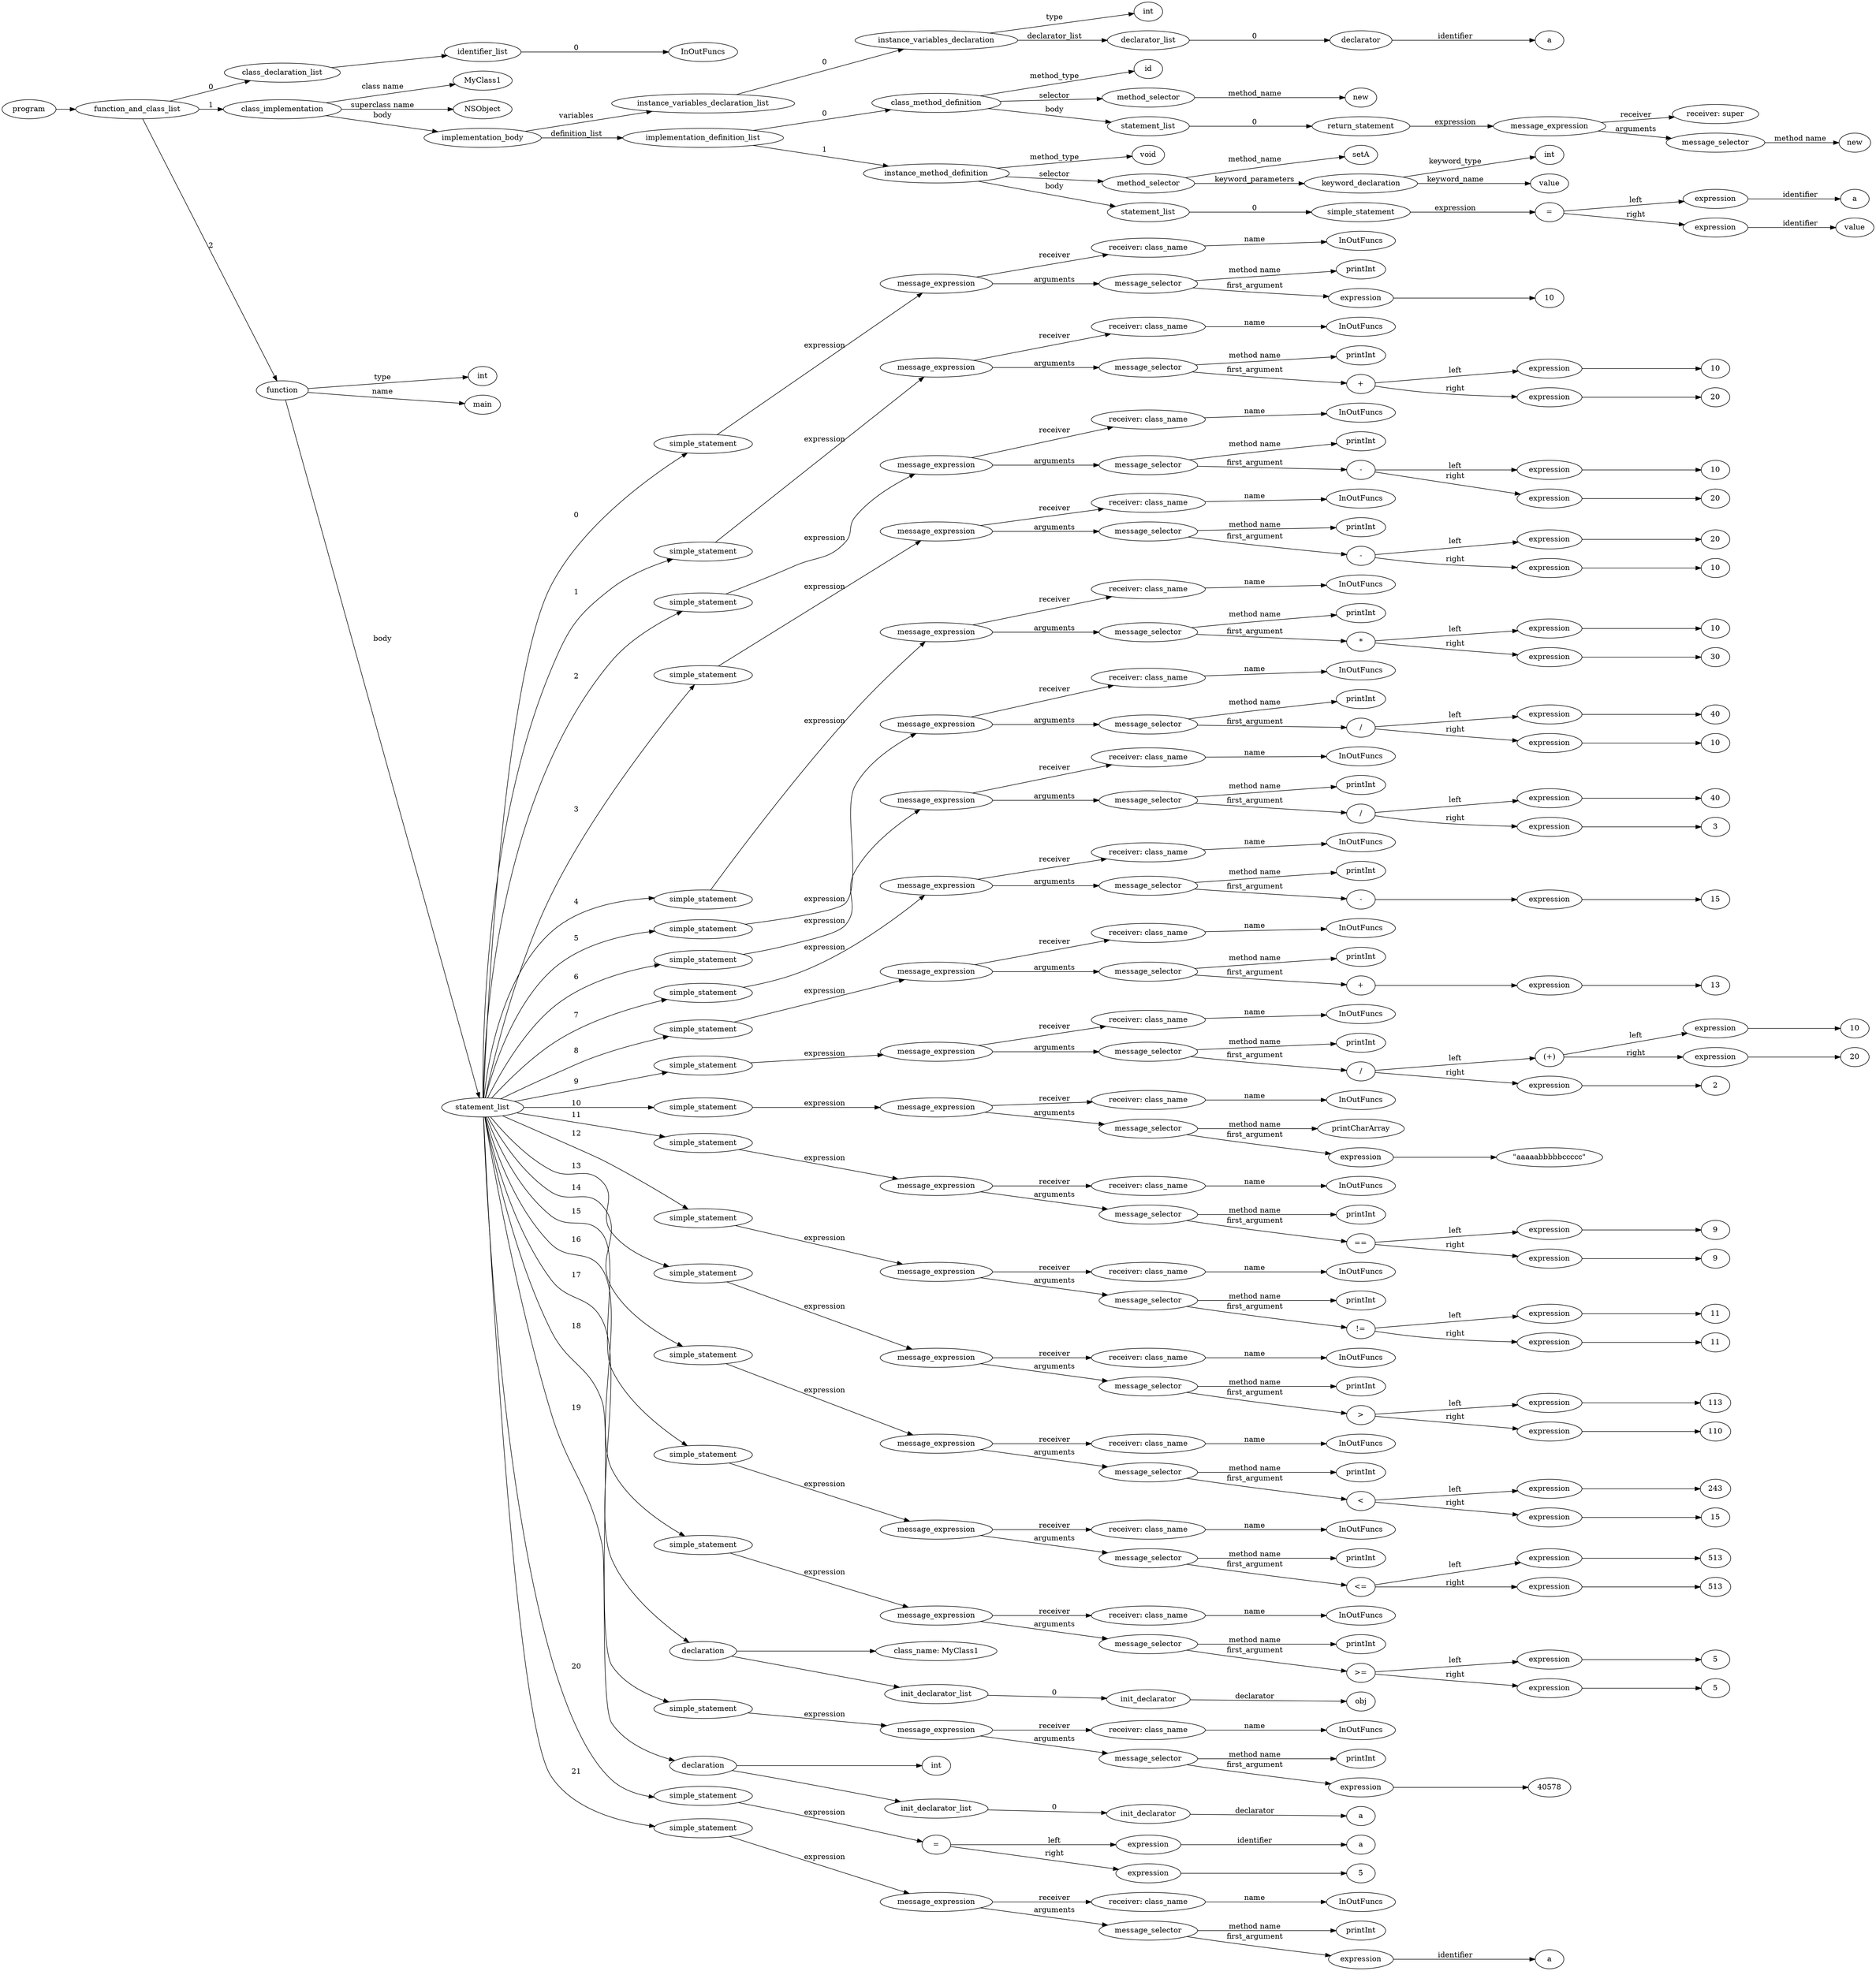 digraph ObjectiveC { rankdir="LR";
202[label="program"];
202->2;
2[label="function_and_class_list"];
2->1[label="0"];
1[label="class_declaration_list"];
1->0;
0[label="identifier_list"];
0.0 [label="InOutFuncs"];
0->0.0 [label="0"];
2->28[label="1"];
28[label="class_implementation"];
28.1 [label="MyClass1"];
28->28.1 [label="class name"];
28.2 [label="NSObject"];
28->28.2 [label="superclass name"];
28->27[label="body"];
27[label="implementation_body"];
27->7[label="variables"];
7[label="instance_variables_declaration_list"];
7->6[label="0"];
6[label="instance_variables_declaration"];
6->3[label="type"];
3[label="int"];
6->5[label="declarator_list"];
5[label="declarator_list"];
5->4[label="0"];
4[label="declarator"];
4.1 [label="a"];
4->4.1[label="identifier"];
27->16[label="definition_list"];
16[label="implementation_definition_list"];
16->15[label="0"];
15[label="class_method_definition"];
15->8[label="method_type"];
8[label="id"];
15->9[label="selector"];
9[label="method_selector"];
9->9.1 [label="method_name"];
9.1 [label="new"];
15->14[label="body"];
14[label="statement_list"];
14->13[label="0"];
13[label="return_statement"];
13->12[label="expression"];
12[label="expression"];
12[label="message_expression"];
12->10[label="receiver"];
10[label="receiver: super"];
12->11[label="arguments"];
11[label="message_selector"];
11.1 [label="new"];
11->11.1 [label="method name"]; 
16->26[label="1"];
26[label="instance_method_definition"];
26->25[label="method_type"];
25[label="void"];
26->19[label="selector"];
19[label="method_selector"];
19->19.1 [label="method_name"];
19.1 [label="setA"];
19->18[label="keyword_parameters"];
18[label="keyword_declaration"];
18->17[label="keyword_type"];
17[label="int"];
18->18.2 [label="keyword_name"];
18.2 [label="value"];
26->24[label="body"];
24[label="statement_list"];
24->23[label="0"];
23[label="simple_statement"];
23->22[label="expression"];
22[label="expression"];
22[label="="];
22->20[label="left"];
20[label="expression"];
20->20.1 [label="identifier"];20.1[label="a"];
22->21[label="right"];
21[label="expression"];
21->21.1 [label="identifier"];21.1[label="value"];
2->201[label="2"];
201[label="function"];
201->29[label="type"];
29[label="int"];
201->201.1 [label="name"];
201.1 [label="main"];
201->36[label="body"];
36[label="statement_list"];
36->35[label="0"];
35[label="simple_statement"];
35->34[label="expression"];
34[label="expression"];
34[label="message_expression"];
34->30[label="receiver"];
30[label="receiver: class_name"];
30.1 [label="InOutFuncs"];
30->30.1 [label="name"];
34->33[label="arguments"];
33[label="message_selector"];
33.1 [label="printInt"];
33->33.1 [label="method name"]; 
33->32[label="first_argument"];
32[label="expression"];
32->31;
31[label="10"];
36->45[label="1"];
45[label="simple_statement"];
45->44[label="expression"];
44[label="expression"];
44[label="message_expression"];
44->37[label="receiver"];
37[label="receiver: class_name"];
37.1 [label="InOutFuncs"];
37->37.1 [label="name"];
44->43[label="arguments"];
43[label="message_selector"];
43.1 [label="printInt"];
43->43.1 [label="method name"]; 
43->42[label="first_argument"];
42[label="expression"];
42[label="+"];
42->39[label="left"];
39[label="expression"];
39->38;
38[label="10"];
42->41[label="right"];
41[label="expression"];
41->40;
40[label="20"];
36->54[label="2"];
54[label="simple_statement"];
54->53[label="expression"];
53[label="expression"];
53[label="message_expression"];
53->46[label="receiver"];
46[label="receiver: class_name"];
46.1 [label="InOutFuncs"];
46->46.1 [label="name"];
53->52[label="arguments"];
52[label="message_selector"];
52.1 [label="printInt"];
52->52.1 [label="method name"]; 
52->51[label="first_argument"];
51[label="expression"];
51[label="-"];
51->48[label="left"];
48[label="expression"];
48->47;
47[label="10"];
51->50[label="right"];
50[label="expression"];
50->49;
49[label="20"];
36->63[label="3"];
63[label="simple_statement"];
63->62[label="expression"];
62[label="expression"];
62[label="message_expression"];
62->55[label="receiver"];
55[label="receiver: class_name"];
55.1 [label="InOutFuncs"];
55->55.1 [label="name"];
62->61[label="arguments"];
61[label="message_selector"];
61.1 [label="printInt"];
61->61.1 [label="method name"]; 
61->60[label="first_argument"];
60[label="expression"];
60[label="-"];
60->57[label="left"];
57[label="expression"];
57->56;
56[label="20"];
60->59[label="right"];
59[label="expression"];
59->58;
58[label="10"];
36->72[label="4"];
72[label="simple_statement"];
72->71[label="expression"];
71[label="expression"];
71[label="message_expression"];
71->64[label="receiver"];
64[label="receiver: class_name"];
64.1 [label="InOutFuncs"];
64->64.1 [label="name"];
71->70[label="arguments"];
70[label="message_selector"];
70.1 [label="printInt"];
70->70.1 [label="method name"]; 
70->69[label="first_argument"];
69[label="expression"];
69[label="*"];
69->66[label="left"];
66[label="expression"];
66->65;
65[label="10"];
69->68[label="right"];
68[label="expression"];
68->67;
67[label="30"];
36->81[label="5"];
81[label="simple_statement"];
81->80[label="expression"];
80[label="expression"];
80[label="message_expression"];
80->73[label="receiver"];
73[label="receiver: class_name"];
73.1 [label="InOutFuncs"];
73->73.1 [label="name"];
80->79[label="arguments"];
79[label="message_selector"];
79.1 [label="printInt"];
79->79.1 [label="method name"]; 
79->78[label="first_argument"];
78[label="expression"];
78[label="/"];
78->75[label="left"];
75[label="expression"];
75->74;
74[label="40"];
78->77[label="right"];
77[label="expression"];
77->76;
76[label="10"];
36->90[label="6"];
90[label="simple_statement"];
90->89[label="expression"];
89[label="expression"];
89[label="message_expression"];
89->82[label="receiver"];
82[label="receiver: class_name"];
82.1 [label="InOutFuncs"];
82->82.1 [label="name"];
89->88[label="arguments"];
88[label="message_selector"];
88.1 [label="printInt"];
88->88.1 [label="method name"]; 
88->87[label="first_argument"];
87[label="expression"];
87[label="/"];
87->84[label="left"];
84[label="expression"];
84->83;
83[label="40"];
87->86[label="right"];
86[label="expression"];
86->85;
85[label="3"];
36->97[label="7"];
97[label="simple_statement"];
97->96[label="expression"];
96[label="expression"];
96[label="message_expression"];
96->91[label="receiver"];
91[label="receiver: class_name"];
91.1 [label="InOutFuncs"];
91->91.1 [label="name"];
96->95[label="arguments"];
95[label="message_selector"];
95.1 [label="printInt"];
95->95.1 [label="method name"]; 
95->94[label="first_argument"];
94[label="expression"];
94[label="-"];
94->93;
93[label="expression"];
93->92;
92[label="15"];
36->104[label="8"];
104[label="simple_statement"];
104->103[label="expression"];
103[label="expression"];
103[label="message_expression"];
103->98[label="receiver"];
98[label="receiver: class_name"];
98.1 [label="InOutFuncs"];
98->98.1 [label="name"];
103->102[label="arguments"];
102[label="message_selector"];
102.1 [label="printInt"];
102->102.1 [label="method name"]; 
102->101[label="first_argument"];
101[label="expression"];
101[label="+"];
101->100;
100[label="expression"];
100->99;
99[label="13"];
36->116[label="9"];
116[label="simple_statement"];
116->115[label="expression"];
115[label="expression"];
115[label="message_expression"];
115->105[label="receiver"];
105[label="receiver: class_name"];
105.1 [label="InOutFuncs"];
105->105.1 [label="name"];
115->114[label="arguments"];
114[label="message_selector"];
114.1 [label="printInt"];
114->114.1 [label="method name"]; 
114->113[label="first_argument"];
113[label="expression"];
113[label="/"];
113->110[label="left"];
110[label="(expression)"];
110[label="(+)"];
110->107[label="left"];
107[label="expression"];
107->106;
106[label="10"];
110->109[label="right"];
109[label="expression"];
109->108;
108[label="20"];
113->112[label="right"];
112[label="expression"];
112->111;
111[label="2"];
36->122[label="10"];
122[label="simple_statement"];
122->121[label="expression"];
121[label="expression"];
121[label="message_expression"];
121->117[label="receiver"];
117[label="receiver: class_name"];
117.1 [label="InOutFuncs"];
117->117.1 [label="name"];
121->120[label="arguments"];
120[label="message_selector"];
120.1 [label="printCharArray"];
120->120.1 [label="method name"]; 
120->119[label="first_argument"];
119[label="expression"];
119->118;
118[label=<"aaaaabbbbbccccc">];
36->131[label="11"];
131[label="simple_statement"];
131->130[label="expression"];
130[label="expression"];
130[label="message_expression"];
130->123[label="receiver"];
123[label="receiver: class_name"];
123.1 [label="InOutFuncs"];
123->123.1 [label="name"];
130->129[label="arguments"];
129[label="message_selector"];
129.1 [label="printInt"];
129->129.1 [label="method name"]; 
129->128[label="first_argument"];
128[label="expression"];
128[label="=="];
128->125[label="left"];
125[label="expression"];
125->124;
124[label="9"];
128->127[label="right"];
127[label="expression"];
127->126;
126[label="9"];
36->140[label="12"];
140[label="simple_statement"];
140->139[label="expression"];
139[label="expression"];
139[label="message_expression"];
139->132[label="receiver"];
132[label="receiver: class_name"];
132.1 [label="InOutFuncs"];
132->132.1 [label="name"];
139->138[label="arguments"];
138[label="message_selector"];
138.1 [label="printInt"];
138->138.1 [label="method name"]; 
138->137[label="first_argument"];
137[label="expression"];
137[label="!="];
137->134[label="left"];
134[label="expression"];
134->133;
133[label="11"];
137->136[label="right"];
136[label="expression"];
136->135;
135[label="11"];
36->149[label="13"];
149[label="simple_statement"];
149->148[label="expression"];
148[label="expression"];
148[label="message_expression"];
148->141[label="receiver"];
141[label="receiver: class_name"];
141.1 [label="InOutFuncs"];
141->141.1 [label="name"];
148->147[label="arguments"];
147[label="message_selector"];
147.1 [label="printInt"];
147->147.1 [label="method name"]; 
147->146[label="first_argument"];
146[label="expression"];
146[label=">"];
146->143[label="left"];
143[label="expression"];
143->142;
142[label="113"];
146->145[label="right"];
145[label="expression"];
145->144;
144[label="110"];
36->158[label="14"];
158[label="simple_statement"];
158->157[label="expression"];
157[label="expression"];
157[label="message_expression"];
157->150[label="receiver"];
150[label="receiver: class_name"];
150.1 [label="InOutFuncs"];
150->150.1 [label="name"];
157->156[label="arguments"];
156[label="message_selector"];
156.1 [label="printInt"];
156->156.1 [label="method name"]; 
156->155[label="first_argument"];
155[label="expression"];
155[label="<"];
155->152[label="left"];
152[label="expression"];
152->151;
151[label="243"];
155->154[label="right"];
154[label="expression"];
154->153;
153[label="15"];
36->167[label="15"];
167[label="simple_statement"];
167->166[label="expression"];
166[label="expression"];
166[label="message_expression"];
166->159[label="receiver"];
159[label="receiver: class_name"];
159.1 [label="InOutFuncs"];
159->159.1 [label="name"];
166->165[label="arguments"];
165[label="message_selector"];
165.1 [label="printInt"];
165->165.1 [label="method name"]; 
165->164[label="first_argument"];
164[label="expression"];
164[label="<="];
164->161[label="left"];
161[label="expression"];
161->160;
160[label="513"];
164->163[label="right"];
163[label="expression"];
163->162;
162[label="513"];
36->176[label="16"];
176[label="simple_statement"];
176->175[label="expression"];
175[label="expression"];
175[label="message_expression"];
175->168[label="receiver"];
168[label="receiver: class_name"];
168.1 [label="InOutFuncs"];
168->168.1 [label="name"];
175->174[label="arguments"];
174[label="message_selector"];
174.1 [label="printInt"];
174->174.1 [label="method name"]; 
174->173[label="first_argument"];
173[label="expression"];
173[label=">="];
173->170[label="left"];
170[label="expression"];
170->169;
169[label="5"];
173->172[label="right"];
172[label="expression"];
172->171;
171[label="5"];
36->180[label="17"];
180[label="declaration"];
180->179;
179[label="class_name: MyClass1"];
180->178;
178[label="init_declarator_list"];
178->177[label="0"];
177[label="init_declarator"];
177.1 [label="obj"];
177->177.1[label="declarator"];
36->186[label="18"];
186[label="simple_statement"];
186->185[label="expression"];
185[label="expression"];
185[label="message_expression"];
185->181[label="receiver"];
181[label="receiver: class_name"];
181.1 [label="InOutFuncs"];
181->181.1 [label="name"];
185->184[label="arguments"];
184[label="message_selector"];
184.1 [label="printInt"];
184->184.1 [label="method name"]; 
184->183[label="first_argument"];
183[label="expression"];
183->182;
182[label="40578"];
36->190[label="19"];
190[label="declaration"];
190->187;
187[label="int"];
190->189;
189[label="init_declarator_list"];
189->188[label="0"];
188[label="init_declarator"];
188.1 [label="a"];
188->188.1[label="declarator"];
36->195[label="20"];
195[label="simple_statement"];
195->194[label="expression"];
194[label="expression"];
194[label="="];
194->191[label="left"];
191[label="expression"];
191->191.1 [label="identifier"];191.1[label="a"];
194->193[label="right"];
193[label="expression"];
193->192;
192[label="5"];
36->200[label="21"];
200[label="simple_statement"];
200->199[label="expression"];
199[label="expression"];
199[label="message_expression"];
199->196[label="receiver"];
196[label="receiver: class_name"];
196.1 [label="InOutFuncs"];
196->196.1 [label="name"];
199->198[label="arguments"];
198[label="message_selector"];
198.1 [label="printInt"];
198->198.1 [label="method name"]; 
198->197[label="first_argument"];
197[label="expression"];
197->197.1 [label="identifier"];197.1[label="a"];
}
